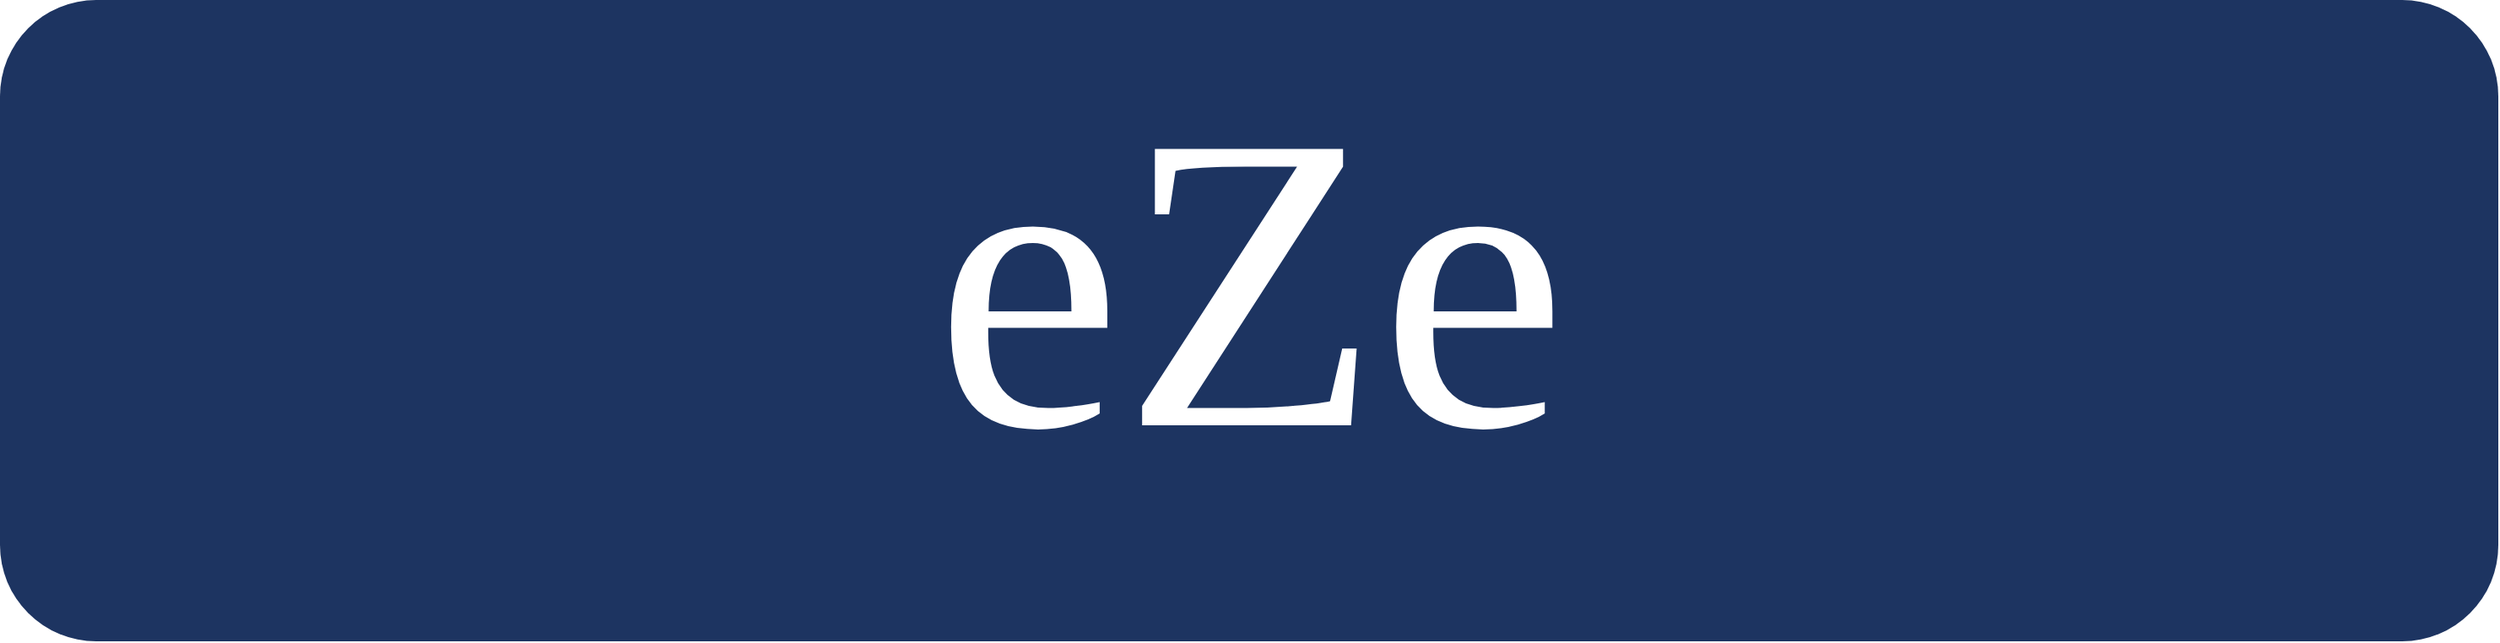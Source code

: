 <mxfile>
    <diagram name="Page-1" id="jJ7n3A1it99_hdllu_8M">
        <mxGraphModel dx="2720" dy="454" grid="1" gridSize="10" guides="1" tooltips="1" connect="1" arrows="1" fold="1" page="1" pageScale="1" pageWidth="1654" pageHeight="1169" math="0" shadow="0">
            <root>
                <mxCell id="0"/>
                <mxCell id="1" parent="0"/>
                <mxCell id="_tZKHd5Szc6mgcDDZj10-1" value="" style="rounded=1;whiteSpace=wrap;html=1;fillColor=light-dark(#1D3461,#FF8000);strokeColor=none;" parent="1" vertex="1">
                    <mxGeometry x="-1567" y="395" width="1480" height="380" as="geometry"/>
                </mxCell>
                <mxCell id="_tZKHd5Szc6mgcDDZj10-7" value="&lt;div style=&quot;&quot;&gt;&lt;font style=&quot;font-size: 250px; color: light-dark(rgb(255, 255, 255), rgb(237, 237, 237));&quot; data-font-src=&quot;https://fonts.googleapis.com/css?family=Gochi+Hand&quot; face=&quot;Gochi Hand&quot;&gt;eZe&lt;/font&gt;&lt;/div&gt;" style="text;html=1;align=center;verticalAlign=middle;whiteSpace=wrap;rounded=0;" parent="1" vertex="1">
                    <mxGeometry x="-1561.5" y="480" width="1470" height="164" as="geometry"/>
                </mxCell>
            </root>
        </mxGraphModel>
    </diagram>
</mxfile>